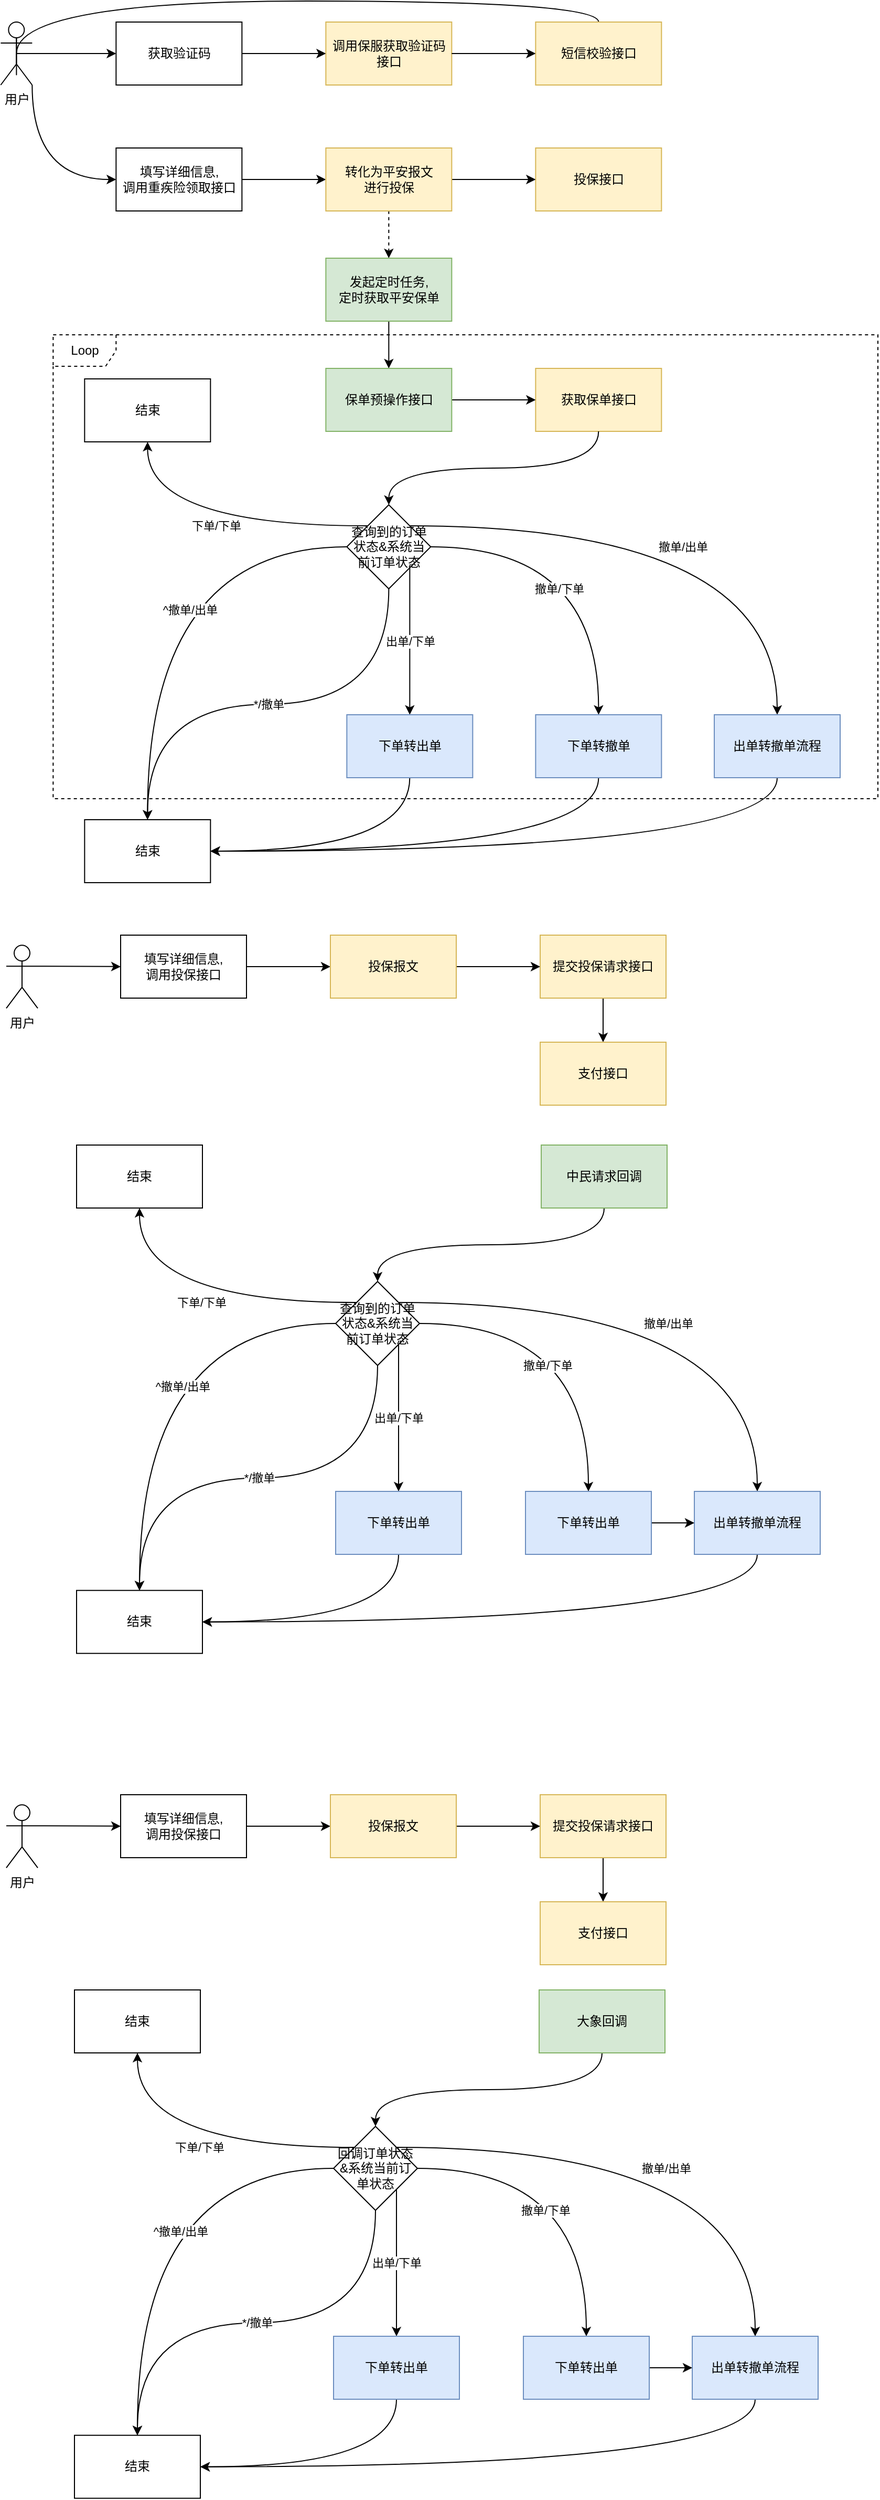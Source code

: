 <mxfile version="12.4.3" type="github" pages="1">
  <diagram id="L1tXBJzJi5MXC7lRj_LI" name="第 1 页">
    <mxGraphModel dx="2013" dy="872" grid="0" gridSize="10" guides="1" tooltips="1" connect="1" arrows="1" fold="1" page="1" pageScale="1" pageWidth="1400" pageHeight="850" math="0" shadow="0">
      <root>
        <mxCell id="0"/>
        <mxCell id="1" parent="0"/>
        <mxCell id="EqqhAGQdl-XHteXpxpte-32" value="Loop" style="shape=umlFrame;whiteSpace=wrap;html=1;dashed=1;" vertex="1" parent="1">
          <mxGeometry x="49.67" y="318" width="786.33" height="442" as="geometry"/>
        </mxCell>
        <mxCell id="EqqhAGQdl-XHteXpxpte-2" style="edgeStyle=orthogonalEdgeStyle;orthogonalLoop=1;jettySize=auto;html=1;exitX=0.5;exitY=0;exitDx=0;exitDy=0;entryX=0.5;entryY=0;entryDx=0;entryDy=0;entryPerimeter=0;curved=1;" edge="1" parent="1" source="E789US4qsVM-YW00mA0m-1" target="EqqhAGQdl-XHteXpxpte-1">
          <mxGeometry relative="1" as="geometry"/>
        </mxCell>
        <mxCell id="E789US4qsVM-YW00mA0m-1" value="短信校验接口" style="rounded=0;whiteSpace=wrap;html=1;fillColor=#fff2cc;strokeColor=#d6b656;" parent="1" vertex="1">
          <mxGeometry x="509.67" y="20" width="120" height="60" as="geometry"/>
        </mxCell>
        <mxCell id="EqqhAGQdl-XHteXpxpte-13" style="edgeStyle=orthogonalEdgeStyle;curved=1;orthogonalLoop=1;jettySize=auto;html=1;exitX=1;exitY=0.5;exitDx=0;exitDy=0;entryX=0;entryY=0.5;entryDx=0;entryDy=0;" edge="1" parent="1" source="E789US4qsVM-YW00mA0m-2" target="EqqhAGQdl-XHteXpxpte-12">
          <mxGeometry relative="1" as="geometry"/>
        </mxCell>
        <mxCell id="E789US4qsVM-YW00mA0m-2" value="填写详细信息,&lt;br&gt;调用重疾险领取接口" style="rounded=0;whiteSpace=wrap;html=1;" parent="1" vertex="1">
          <mxGeometry x="109.67" y="140" width="120" height="60" as="geometry"/>
        </mxCell>
        <mxCell id="E789US4qsVM-YW00mA0m-3" value="投保接口" style="rounded=0;whiteSpace=wrap;html=1;fillColor=#fff2cc;strokeColor=#d6b656;" parent="1" vertex="1">
          <mxGeometry x="509.67" y="140" width="120" height="60" as="geometry"/>
        </mxCell>
        <mxCell id="E789US4qsVM-YW00mA0m-12" style="edgeStyle=orthogonalEdgeStyle;orthogonalLoop=1;jettySize=auto;html=1;exitX=1;exitY=1;exitDx=0;exitDy=0;entryX=0;entryY=0.5;entryDx=0;entryDy=0;curved=1;exitPerimeter=0;" parent="1" source="EqqhAGQdl-XHteXpxpte-1" target="E789US4qsVM-YW00mA0m-2" edge="1">
          <mxGeometry relative="1" as="geometry"/>
        </mxCell>
        <mxCell id="E789US4qsVM-YW00mA0m-4" value="调用保服获取验证码接口" style="rounded=0;whiteSpace=wrap;html=1;fillColor=#fff2cc;strokeColor=#d6b656;" parent="1" vertex="1">
          <mxGeometry x="309.67" y="20" width="120" height="60" as="geometry"/>
        </mxCell>
        <mxCell id="E789US4qsVM-YW00mA0m-8" style="edgeStyle=orthogonalEdgeStyle;orthogonalLoop=1;jettySize=auto;html=1;exitX=1;exitY=0.5;exitDx=0;exitDy=0;entryX=0;entryY=0.5;entryDx=0;entryDy=0;curved=1;" parent="1" source="E789US4qsVM-YW00mA0m-4" target="E789US4qsVM-YW00mA0m-1" edge="1">
          <mxGeometry relative="1" as="geometry"/>
        </mxCell>
        <mxCell id="EqqhAGQdl-XHteXpxpte-7" style="edgeStyle=orthogonalEdgeStyle;curved=1;orthogonalLoop=1;jettySize=auto;html=1;exitX=0.5;exitY=0.5;exitDx=0;exitDy=0;exitPerimeter=0;entryX=0;entryY=0.5;entryDx=0;entryDy=0;" edge="1" parent="1" source="EqqhAGQdl-XHteXpxpte-1" target="EqqhAGQdl-XHteXpxpte-8">
          <mxGeometry relative="1" as="geometry">
            <mxPoint x="-40.33" y="30" as="targetPoint"/>
          </mxGeometry>
        </mxCell>
        <mxCell id="EqqhAGQdl-XHteXpxpte-1" value="用户" style="shape=umlActor;verticalLabelPosition=bottom;labelBackgroundColor=#ffffff;verticalAlign=top;html=1;outlineConnect=0;" vertex="1" parent="1">
          <mxGeometry x="-0.33" y="20" width="30" height="60" as="geometry"/>
        </mxCell>
        <mxCell id="EqqhAGQdl-XHteXpxpte-9" style="edgeStyle=orthogonalEdgeStyle;curved=1;orthogonalLoop=1;jettySize=auto;html=1;exitX=1;exitY=0.5;exitDx=0;exitDy=0;entryX=0;entryY=0.5;entryDx=0;entryDy=0;" edge="1" parent="1" source="EqqhAGQdl-XHteXpxpte-8" target="E789US4qsVM-YW00mA0m-4">
          <mxGeometry relative="1" as="geometry">
            <mxPoint x="229.67" y="30" as="targetPoint"/>
          </mxGeometry>
        </mxCell>
        <mxCell id="EqqhAGQdl-XHteXpxpte-8" value="获取验证码" style="rounded=0;whiteSpace=wrap;html=1;" vertex="1" parent="1">
          <mxGeometry x="109.67" y="20" width="120" height="60" as="geometry"/>
        </mxCell>
        <mxCell id="EqqhAGQdl-XHteXpxpte-15" style="edgeStyle=orthogonalEdgeStyle;curved=1;orthogonalLoop=1;jettySize=auto;html=1;exitX=1;exitY=0.5;exitDx=0;exitDy=0;entryX=0;entryY=0.5;entryDx=0;entryDy=0;" edge="1" parent="1" source="EqqhAGQdl-XHteXpxpte-12" target="E789US4qsVM-YW00mA0m-3">
          <mxGeometry relative="1" as="geometry"/>
        </mxCell>
        <mxCell id="EqqhAGQdl-XHteXpxpte-17" style="edgeStyle=orthogonalEdgeStyle;curved=1;orthogonalLoop=1;jettySize=auto;html=1;exitX=0.5;exitY=1;exitDx=0;exitDy=0;entryX=0.5;entryY=0;entryDx=0;entryDy=0;dashed=1;" edge="1" parent="1" source="EqqhAGQdl-XHteXpxpte-12" target="EqqhAGQdl-XHteXpxpte-16">
          <mxGeometry relative="1" as="geometry"/>
        </mxCell>
        <mxCell id="EqqhAGQdl-XHteXpxpte-12" value="转化为平安报文&lt;br&gt;进行投保" style="rounded=0;whiteSpace=wrap;html=1;fillColor=#fff2cc;strokeColor=#d6b656;" vertex="1" parent="1">
          <mxGeometry x="309.67" y="140" width="120" height="60" as="geometry"/>
        </mxCell>
        <mxCell id="EqqhAGQdl-XHteXpxpte-19" style="edgeStyle=orthogonalEdgeStyle;curved=1;orthogonalLoop=1;jettySize=auto;html=1;exitX=0.5;exitY=1;exitDx=0;exitDy=0;entryX=0.5;entryY=0;entryDx=0;entryDy=0;" edge="1" parent="1" source="EqqhAGQdl-XHteXpxpte-16" target="EqqhAGQdl-XHteXpxpte-20">
          <mxGeometry relative="1" as="geometry"/>
        </mxCell>
        <mxCell id="EqqhAGQdl-XHteXpxpte-16" value="发起定时任务,&lt;br&gt;定时获取平安保单" style="rounded=0;whiteSpace=wrap;html=1;fillColor=#d5e8d4;strokeColor=#82b366;" vertex="1" parent="1">
          <mxGeometry x="309.67" y="245" width="120" height="60" as="geometry"/>
        </mxCell>
        <mxCell id="EqqhAGQdl-XHteXpxpte-18" value="获取保单接口" style="rounded=0;whiteSpace=wrap;html=1;fillColor=#fff2cc;strokeColor=#d6b656;" vertex="1" parent="1">
          <mxGeometry x="509.67" y="350" width="120" height="60" as="geometry"/>
        </mxCell>
        <mxCell id="EqqhAGQdl-XHteXpxpte-23" style="edgeStyle=orthogonalEdgeStyle;curved=1;orthogonalLoop=1;jettySize=auto;html=1;exitX=1;exitY=0.5;exitDx=0;exitDy=0;entryX=0;entryY=0.5;entryDx=0;entryDy=0;" edge="1" parent="1" source="EqqhAGQdl-XHteXpxpte-20" target="EqqhAGQdl-XHteXpxpte-18">
          <mxGeometry relative="1" as="geometry"/>
        </mxCell>
        <mxCell id="EqqhAGQdl-XHteXpxpte-25" style="edgeStyle=orthogonalEdgeStyle;curved=1;orthogonalLoop=1;jettySize=auto;html=1;exitX=0.5;exitY=1;exitDx=0;exitDy=0;" edge="1" parent="1" source="EqqhAGQdl-XHteXpxpte-18" target="EqqhAGQdl-XHteXpxpte-24">
          <mxGeometry relative="1" as="geometry"/>
        </mxCell>
        <mxCell id="EqqhAGQdl-XHteXpxpte-20" value="保单预操作接口" style="rounded=0;whiteSpace=wrap;html=1;fillColor=#d5e8d4;strokeColor=#82b366;" vertex="1" parent="1">
          <mxGeometry x="309.67" y="350" width="120" height="60" as="geometry"/>
        </mxCell>
        <mxCell id="EqqhAGQdl-XHteXpxpte-29" value="下单/下单" style="edgeStyle=orthogonalEdgeStyle;curved=1;orthogonalLoop=1;jettySize=auto;html=1;exitX=0;exitY=0;exitDx=0;exitDy=0;" edge="1" parent="1" source="EqqhAGQdl-XHteXpxpte-24" target="EqqhAGQdl-XHteXpxpte-26">
          <mxGeometry relative="1" as="geometry"/>
        </mxCell>
        <mxCell id="EqqhAGQdl-XHteXpxpte-51" value="*/撤单" style="edgeStyle=orthogonalEdgeStyle;curved=1;orthogonalLoop=1;jettySize=auto;html=1;exitX=0.5;exitY=1;exitDx=0;exitDy=0;entryX=0.5;entryY=0;entryDx=0;entryDy=0;" edge="1" parent="1" source="EqqhAGQdl-XHteXpxpte-24" target="EqqhAGQdl-XHteXpxpte-35">
          <mxGeometry relative="1" as="geometry"/>
        </mxCell>
        <mxCell id="EqqhAGQdl-XHteXpxpte-53" value="撤单/下单" style="edgeStyle=orthogonalEdgeStyle;curved=1;orthogonalLoop=1;jettySize=auto;html=1;exitX=1;exitY=0.5;exitDx=0;exitDy=0;" edge="1" parent="1" source="EqqhAGQdl-XHteXpxpte-24" target="EqqhAGQdl-XHteXpxpte-55">
          <mxGeometry x="-0.239" y="-40" relative="1" as="geometry">
            <mxPoint as="offset"/>
          </mxGeometry>
        </mxCell>
        <mxCell id="EqqhAGQdl-XHteXpxpte-57" value="撤单/出单" style="edgeStyle=orthogonalEdgeStyle;curved=1;orthogonalLoop=1;jettySize=auto;html=1;exitX=1;exitY=0;exitDx=0;exitDy=0;entryX=0.5;entryY=0;entryDx=0;entryDy=0;" edge="1" parent="1" source="EqqhAGQdl-XHteXpxpte-24" target="EqqhAGQdl-XHteXpxpte-39">
          <mxGeometry x="-0.018" y="-20" relative="1" as="geometry">
            <mxPoint as="offset"/>
          </mxGeometry>
        </mxCell>
        <mxCell id="EqqhAGQdl-XHteXpxpte-24" value="查询到的订单状态&amp;amp;系统当前订单状态" style="rhombus;whiteSpace=wrap;html=1;" vertex="1" parent="1">
          <mxGeometry x="329.67" y="480" width="80" height="80" as="geometry"/>
        </mxCell>
        <mxCell id="EqqhAGQdl-XHteXpxpte-26" value="结束" style="rounded=0;whiteSpace=wrap;html=1;" vertex="1" parent="1">
          <mxGeometry x="79.67" y="360" width="120" height="60" as="geometry"/>
        </mxCell>
        <mxCell id="EqqhAGQdl-XHteXpxpte-34" value="^撤单/出单" style="edgeStyle=orthogonalEdgeStyle;curved=1;orthogonalLoop=1;jettySize=auto;html=1;exitX=0;exitY=0.5;exitDx=0;exitDy=0;entryX=0.5;entryY=0;entryDx=0;entryDy=0;" edge="1" parent="1" source="EqqhAGQdl-XHteXpxpte-24" target="EqqhAGQdl-XHteXpxpte-35">
          <mxGeometry x="-0.335" y="60" relative="1" as="geometry">
            <mxPoint x="369.67" y="550" as="sourcePoint"/>
            <mxPoint x="369.67" y="720" as="targetPoint"/>
            <mxPoint as="offset"/>
          </mxGeometry>
        </mxCell>
        <mxCell id="EqqhAGQdl-XHteXpxpte-35" value="结束" style="rounded=0;whiteSpace=wrap;html=1;" vertex="1" parent="1">
          <mxGeometry x="79.67" y="780" width="120" height="60" as="geometry"/>
        </mxCell>
        <mxCell id="EqqhAGQdl-XHteXpxpte-38" value="出单/下单" style="edgeStyle=orthogonalEdgeStyle;curved=1;orthogonalLoop=1;jettySize=auto;html=1;exitX=1;exitY=1;exitDx=0;exitDy=0;entryX=0.5;entryY=0;entryDx=0;entryDy=0;" edge="1" parent="1" source="EqqhAGQdl-XHteXpxpte-24" target="EqqhAGQdl-XHteXpxpte-44">
          <mxGeometry relative="1" as="geometry">
            <mxPoint x="409.67" y="510" as="sourcePoint"/>
            <mxPoint x="589.67" y="530" as="targetPoint"/>
          </mxGeometry>
        </mxCell>
        <mxCell id="EqqhAGQdl-XHteXpxpte-47" style="edgeStyle=orthogonalEdgeStyle;curved=1;orthogonalLoop=1;jettySize=auto;html=1;exitX=0.5;exitY=1;exitDx=0;exitDy=0;entryX=1;entryY=0.5;entryDx=0;entryDy=0;" edge="1" parent="1" source="EqqhAGQdl-XHteXpxpte-39" target="EqqhAGQdl-XHteXpxpte-35">
          <mxGeometry relative="1" as="geometry"/>
        </mxCell>
        <mxCell id="EqqhAGQdl-XHteXpxpte-39" value="出单转撤单流程" style="rounded=0;whiteSpace=wrap;html=1;fillColor=#dae8fc;strokeColor=#6c8ebf;" vertex="1" parent="1">
          <mxGeometry x="680" y="680" width="120" height="60" as="geometry"/>
        </mxCell>
        <mxCell id="EqqhAGQdl-XHteXpxpte-54" style="edgeStyle=orthogonalEdgeStyle;curved=1;orthogonalLoop=1;jettySize=auto;html=1;exitX=0.5;exitY=1;exitDx=0;exitDy=0;entryX=1;entryY=0.5;entryDx=0;entryDy=0;" edge="1" parent="1" source="EqqhAGQdl-XHteXpxpte-44" target="EqqhAGQdl-XHteXpxpte-35">
          <mxGeometry relative="1" as="geometry"/>
        </mxCell>
        <mxCell id="EqqhAGQdl-XHteXpxpte-44" value="下单转出单" style="rounded=0;whiteSpace=wrap;html=1;fillColor=#dae8fc;strokeColor=#6c8ebf;" vertex="1" parent="1">
          <mxGeometry x="329.67" y="680" width="120" height="60" as="geometry"/>
        </mxCell>
        <mxCell id="EqqhAGQdl-XHteXpxpte-58" style="edgeStyle=orthogonalEdgeStyle;curved=1;orthogonalLoop=1;jettySize=auto;html=1;exitX=0.5;exitY=1;exitDx=0;exitDy=0;entryX=1;entryY=0.5;entryDx=0;entryDy=0;" edge="1" parent="1" source="EqqhAGQdl-XHteXpxpte-55" target="EqqhAGQdl-XHteXpxpte-35">
          <mxGeometry relative="1" as="geometry"/>
        </mxCell>
        <mxCell id="EqqhAGQdl-XHteXpxpte-55" value="下单转撤单" style="rounded=0;whiteSpace=wrap;html=1;fillColor=#dae8fc;strokeColor=#6c8ebf;" vertex="1" parent="1">
          <mxGeometry x="509.67" y="680" width="120" height="60" as="geometry"/>
        </mxCell>
        <mxCell id="EqqhAGQdl-XHteXpxpte-62" style="edgeStyle=orthogonalEdgeStyle;curved=1;orthogonalLoop=1;jettySize=auto;html=1;exitX=1;exitY=0.5;exitDx=0;exitDy=0;entryX=0;entryY=0.5;entryDx=0;entryDy=0;" edge="1" parent="1" source="EqqhAGQdl-XHteXpxpte-63" target="EqqhAGQdl-XHteXpxpte-74">
          <mxGeometry relative="1" as="geometry"/>
        </mxCell>
        <mxCell id="EqqhAGQdl-XHteXpxpte-63" value="填写详细信息,&lt;br&gt;调用投保接口" style="rounded=0;whiteSpace=wrap;html=1;" vertex="1" parent="1">
          <mxGeometry x="114" y="890" width="120" height="60" as="geometry"/>
        </mxCell>
        <mxCell id="EqqhAGQdl-XHteXpxpte-99" value="" style="edgeStyle=orthogonalEdgeStyle;curved=1;orthogonalLoop=1;jettySize=auto;html=1;" edge="1" parent="1" source="EqqhAGQdl-XHteXpxpte-64" target="EqqhAGQdl-XHteXpxpte-98">
          <mxGeometry relative="1" as="geometry"/>
        </mxCell>
        <mxCell id="EqqhAGQdl-XHteXpxpte-64" value="提交投保请求接口" style="rounded=0;whiteSpace=wrap;html=1;fillColor=#fff2cc;strokeColor=#d6b656;" vertex="1" parent="1">
          <mxGeometry x="514.0" y="890" width="120" height="60" as="geometry"/>
        </mxCell>
        <mxCell id="EqqhAGQdl-XHteXpxpte-98" value="支付接口" style="rounded=0;whiteSpace=wrap;html=1;fillColor=#fff2cc;strokeColor=#d6b656;" vertex="1" parent="1">
          <mxGeometry x="514.0" y="992" width="120" height="60" as="geometry"/>
        </mxCell>
        <mxCell id="EqqhAGQdl-XHteXpxpte-65" style="edgeStyle=orthogonalEdgeStyle;orthogonalLoop=1;jettySize=auto;html=1;exitX=1;exitY=0.333;exitDx=0;exitDy=0;entryX=0;entryY=0.5;entryDx=0;entryDy=0;curved=1;exitPerimeter=0;" edge="1" parent="1" source="EqqhAGQdl-XHteXpxpte-69" target="EqqhAGQdl-XHteXpxpte-63">
          <mxGeometry relative="1" as="geometry"/>
        </mxCell>
        <mxCell id="EqqhAGQdl-XHteXpxpte-69" value="用户" style="shape=umlActor;verticalLabelPosition=bottom;labelBackgroundColor=#ffffff;verticalAlign=top;html=1;outlineConnect=0;" vertex="1" parent="1">
          <mxGeometry x="5.0" y="899.65" width="30" height="60" as="geometry"/>
        </mxCell>
        <mxCell id="EqqhAGQdl-XHteXpxpte-72" style="edgeStyle=orthogonalEdgeStyle;curved=1;orthogonalLoop=1;jettySize=auto;html=1;exitX=1;exitY=0.5;exitDx=0;exitDy=0;entryX=0;entryY=0.5;entryDx=0;entryDy=0;" edge="1" parent="1" source="EqqhAGQdl-XHteXpxpte-74" target="EqqhAGQdl-XHteXpxpte-64">
          <mxGeometry relative="1" as="geometry"/>
        </mxCell>
        <mxCell id="EqqhAGQdl-XHteXpxpte-74" value="投保报文" style="rounded=0;whiteSpace=wrap;html=1;fillColor=#fff2cc;strokeColor=#d6b656;" vertex="1" parent="1">
          <mxGeometry x="314" y="890" width="120" height="60" as="geometry"/>
        </mxCell>
        <mxCell id="EqqhAGQdl-XHteXpxpte-75" style="edgeStyle=orthogonalEdgeStyle;curved=1;orthogonalLoop=1;jettySize=auto;html=1;exitX=0.5;exitY=1;exitDx=0;exitDy=0;entryX=0.5;entryY=0;entryDx=0;entryDy=0;" edge="1" parent="1" source="EqqhAGQdl-XHteXpxpte-76" target="EqqhAGQdl-XHteXpxpte-85">
          <mxGeometry relative="1" as="geometry">
            <mxPoint x="358.882" y="1089.644" as="targetPoint"/>
          </mxGeometry>
        </mxCell>
        <mxCell id="EqqhAGQdl-XHteXpxpte-76" value="中民请求回调" style="rounded=0;whiteSpace=wrap;html=1;fillColor=#d5e8d4;strokeColor=#82b366;" vertex="1" parent="1">
          <mxGeometry x="515" y="1090" width="120" height="60" as="geometry"/>
        </mxCell>
        <mxCell id="EqqhAGQdl-XHteXpxpte-81" value="下单/下单" style="edgeStyle=orthogonalEdgeStyle;curved=1;orthogonalLoop=1;jettySize=auto;html=1;exitX=0;exitY=0;exitDx=0;exitDy=0;" edge="1" parent="1" source="EqqhAGQdl-XHteXpxpte-85" target="EqqhAGQdl-XHteXpxpte-86">
          <mxGeometry relative="1" as="geometry"/>
        </mxCell>
        <mxCell id="EqqhAGQdl-XHteXpxpte-82" value="*/撤单" style="edgeStyle=orthogonalEdgeStyle;curved=1;orthogonalLoop=1;jettySize=auto;html=1;exitX=0.5;exitY=1;exitDx=0;exitDy=0;entryX=0.5;entryY=0;entryDx=0;entryDy=0;" edge="1" parent="1" source="EqqhAGQdl-XHteXpxpte-85" target="EqqhAGQdl-XHteXpxpte-88">
          <mxGeometry relative="1" as="geometry">
            <mxPoint x="102.765" y="1498.938" as="targetPoint"/>
          </mxGeometry>
        </mxCell>
        <mxCell id="EqqhAGQdl-XHteXpxpte-83" value="撤单/下单" style="edgeStyle=orthogonalEdgeStyle;curved=1;orthogonalLoop=1;jettySize=auto;html=1;exitX=1;exitY=0.5;exitDx=0;exitDy=0;" edge="1" parent="1" source="EqqhAGQdl-XHteXpxpte-85" target="EqqhAGQdl-XHteXpxpte-95">
          <mxGeometry x="-0.239" y="-40" relative="1" as="geometry">
            <mxPoint as="offset"/>
          </mxGeometry>
        </mxCell>
        <mxCell id="EqqhAGQdl-XHteXpxpte-84" value="撤单/出单" style="edgeStyle=orthogonalEdgeStyle;curved=1;orthogonalLoop=1;jettySize=auto;html=1;exitX=1;exitY=0;exitDx=0;exitDy=0;entryX=0.5;entryY=0;entryDx=0;entryDy=0;" edge="1" parent="1" source="EqqhAGQdl-XHteXpxpte-85" target="EqqhAGQdl-XHteXpxpte-91">
          <mxGeometry x="-0.018" y="-20" relative="1" as="geometry">
            <mxPoint as="offset"/>
          </mxGeometry>
        </mxCell>
        <mxCell id="EqqhAGQdl-XHteXpxpte-85" value="查询到的订单状态&amp;amp;系统当前订单状态" style="rhombus;whiteSpace=wrap;html=1;" vertex="1" parent="1">
          <mxGeometry x="319" y="1220" width="80" height="80" as="geometry"/>
        </mxCell>
        <mxCell id="EqqhAGQdl-XHteXpxpte-86" value="结束" style="rounded=0;whiteSpace=wrap;html=1;" vertex="1" parent="1">
          <mxGeometry x="72" y="1090" width="120" height="60" as="geometry"/>
        </mxCell>
        <mxCell id="EqqhAGQdl-XHteXpxpte-87" value="^撤单/出单" style="edgeStyle=orthogonalEdgeStyle;curved=1;orthogonalLoop=1;jettySize=auto;html=1;exitX=0;exitY=0.5;exitDx=0;exitDy=0;entryX=0.5;entryY=0;entryDx=0;entryDy=0;" edge="1" parent="1" source="EqqhAGQdl-XHteXpxpte-85" target="EqqhAGQdl-XHteXpxpte-88">
          <mxGeometry x="-0.335" y="60" relative="1" as="geometry">
            <mxPoint x="359" y="1290" as="sourcePoint"/>
            <mxPoint x="102.765" y="1498.938" as="targetPoint"/>
            <mxPoint as="offset"/>
          </mxGeometry>
        </mxCell>
        <mxCell id="EqqhAGQdl-XHteXpxpte-88" value="结束" style="rounded=0;whiteSpace=wrap;html=1;" vertex="1" parent="1">
          <mxGeometry x="72" y="1514.35" width="120" height="60" as="geometry"/>
        </mxCell>
        <mxCell id="EqqhAGQdl-XHteXpxpte-89" value="出单/下单" style="edgeStyle=orthogonalEdgeStyle;curved=1;orthogonalLoop=1;jettySize=auto;html=1;exitX=1;exitY=1;exitDx=0;exitDy=0;entryX=0.5;entryY=0;entryDx=0;entryDy=0;" edge="1" parent="1" source="EqqhAGQdl-XHteXpxpte-85" target="EqqhAGQdl-XHteXpxpte-93">
          <mxGeometry relative="1" as="geometry">
            <mxPoint x="399" y="1250" as="sourcePoint"/>
            <mxPoint x="579" y="1270" as="targetPoint"/>
          </mxGeometry>
        </mxCell>
        <mxCell id="EqqhAGQdl-XHteXpxpte-90" style="edgeStyle=orthogonalEdgeStyle;curved=1;orthogonalLoop=1;jettySize=auto;html=1;exitX=0.5;exitY=1;exitDx=0;exitDy=0;entryX=1;entryY=0.5;entryDx=0;entryDy=0;" edge="1" parent="1" source="EqqhAGQdl-XHteXpxpte-91" target="EqqhAGQdl-XHteXpxpte-88">
          <mxGeometry relative="1" as="geometry">
            <mxPoint x="162.765" y="1528.35" as="targetPoint"/>
          </mxGeometry>
        </mxCell>
        <mxCell id="EqqhAGQdl-XHteXpxpte-91" value="出单转撤单流程" style="rounded=0;whiteSpace=wrap;html=1;fillColor=#dae8fc;strokeColor=#6c8ebf;" vertex="1" parent="1">
          <mxGeometry x="661" y="1420" width="120" height="60" as="geometry"/>
        </mxCell>
        <mxCell id="EqqhAGQdl-XHteXpxpte-92" style="edgeStyle=orthogonalEdgeStyle;curved=1;orthogonalLoop=1;jettySize=auto;html=1;exitX=0.5;exitY=1;exitDx=0;exitDy=0;entryX=1;entryY=0.5;entryDx=0;entryDy=0;" edge="1" parent="1" source="EqqhAGQdl-XHteXpxpte-93" target="EqqhAGQdl-XHteXpxpte-88">
          <mxGeometry relative="1" as="geometry">
            <mxPoint x="162.765" y="1528.35" as="targetPoint"/>
          </mxGeometry>
        </mxCell>
        <mxCell id="EqqhAGQdl-XHteXpxpte-93" value="下单转出单" style="rounded=0;whiteSpace=wrap;html=1;fillColor=#dae8fc;strokeColor=#6c8ebf;" vertex="1" parent="1">
          <mxGeometry x="319" y="1420" width="120" height="60" as="geometry"/>
        </mxCell>
        <mxCell id="EqqhAGQdl-XHteXpxpte-96" style="edgeStyle=orthogonalEdgeStyle;curved=1;orthogonalLoop=1;jettySize=auto;html=1;exitX=1;exitY=0.5;exitDx=0;exitDy=0;entryX=0;entryY=0.5;entryDx=0;entryDy=0;" edge="1" parent="1" source="EqqhAGQdl-XHteXpxpte-95" target="EqqhAGQdl-XHteXpxpte-91">
          <mxGeometry relative="1" as="geometry"/>
        </mxCell>
        <mxCell id="EqqhAGQdl-XHteXpxpte-95" value="下单转出单" style="rounded=0;whiteSpace=wrap;html=1;fillColor=#dae8fc;strokeColor=#6c8ebf;" vertex="1" parent="1">
          <mxGeometry x="500" y="1420" width="120" height="60" as="geometry"/>
        </mxCell>
        <mxCell id="EqqhAGQdl-XHteXpxpte-100" style="edgeStyle=orthogonalEdgeStyle;curved=1;orthogonalLoop=1;jettySize=auto;html=1;exitX=1;exitY=0.5;exitDx=0;exitDy=0;entryX=0;entryY=0.5;entryDx=0;entryDy=0;" edge="1" parent="1" source="EqqhAGQdl-XHteXpxpte-101" target="EqqhAGQdl-XHteXpxpte-108">
          <mxGeometry relative="1" as="geometry"/>
        </mxCell>
        <mxCell id="EqqhAGQdl-XHteXpxpte-101" value="填写详细信息,&lt;br&gt;调用投保接口" style="rounded=0;whiteSpace=wrap;html=1;" vertex="1" parent="1">
          <mxGeometry x="114" y="1709" width="120" height="60" as="geometry"/>
        </mxCell>
        <mxCell id="EqqhAGQdl-XHteXpxpte-102" value="" style="edgeStyle=orthogonalEdgeStyle;curved=1;orthogonalLoop=1;jettySize=auto;html=1;" edge="1" parent="1" source="EqqhAGQdl-XHteXpxpte-103" target="EqqhAGQdl-XHteXpxpte-104">
          <mxGeometry relative="1" as="geometry"/>
        </mxCell>
        <mxCell id="EqqhAGQdl-XHteXpxpte-103" value="提交投保请求接口" style="rounded=0;whiteSpace=wrap;html=1;fillColor=#fff2cc;strokeColor=#d6b656;" vertex="1" parent="1">
          <mxGeometry x="514.0" y="1709" width="120" height="60" as="geometry"/>
        </mxCell>
        <mxCell id="EqqhAGQdl-XHteXpxpte-104" value="支付接口" style="rounded=0;whiteSpace=wrap;html=1;fillColor=#fff2cc;strokeColor=#d6b656;" vertex="1" parent="1">
          <mxGeometry x="514.0" y="1811" width="120" height="60" as="geometry"/>
        </mxCell>
        <mxCell id="EqqhAGQdl-XHteXpxpte-105" style="edgeStyle=orthogonalEdgeStyle;orthogonalLoop=1;jettySize=auto;html=1;exitX=1;exitY=0.333;exitDx=0;exitDy=0;entryX=0;entryY=0.5;entryDx=0;entryDy=0;curved=1;exitPerimeter=0;" edge="1" parent="1" source="EqqhAGQdl-XHteXpxpte-106" target="EqqhAGQdl-XHteXpxpte-101">
          <mxGeometry relative="1" as="geometry"/>
        </mxCell>
        <mxCell id="EqqhAGQdl-XHteXpxpte-106" value="用户" style="shape=umlActor;verticalLabelPosition=bottom;labelBackgroundColor=#ffffff;verticalAlign=top;html=1;outlineConnect=0;" vertex="1" parent="1">
          <mxGeometry x="5.0" y="1718.65" width="30" height="60" as="geometry"/>
        </mxCell>
        <mxCell id="EqqhAGQdl-XHteXpxpte-107" style="edgeStyle=orthogonalEdgeStyle;curved=1;orthogonalLoop=1;jettySize=auto;html=1;exitX=1;exitY=0.5;exitDx=0;exitDy=0;entryX=0;entryY=0.5;entryDx=0;entryDy=0;" edge="1" parent="1" source="EqqhAGQdl-XHteXpxpte-108" target="EqqhAGQdl-XHteXpxpte-103">
          <mxGeometry relative="1" as="geometry"/>
        </mxCell>
        <mxCell id="EqqhAGQdl-XHteXpxpte-108" value="投保报文" style="rounded=0;whiteSpace=wrap;html=1;fillColor=#fff2cc;strokeColor=#d6b656;" vertex="1" parent="1">
          <mxGeometry x="314" y="1709" width="120" height="60" as="geometry"/>
        </mxCell>
        <mxCell id="EqqhAGQdl-XHteXpxpte-127" style="edgeStyle=orthogonalEdgeStyle;curved=1;orthogonalLoop=1;jettySize=auto;html=1;exitX=0.5;exitY=1;exitDx=0;exitDy=0;entryX=0.5;entryY=0;entryDx=0;entryDy=0;" edge="1" parent="1" source="EqqhAGQdl-XHteXpxpte-128" target="EqqhAGQdl-XHteXpxpte-133">
          <mxGeometry relative="1" as="geometry">
            <mxPoint x="356.882" y="1894.644" as="targetPoint"/>
          </mxGeometry>
        </mxCell>
        <mxCell id="EqqhAGQdl-XHteXpxpte-128" value="大象回调" style="rounded=0;whiteSpace=wrap;html=1;fillColor=#d5e8d4;strokeColor=#82b366;" vertex="1" parent="1">
          <mxGeometry x="513" y="1895" width="120" height="60" as="geometry"/>
        </mxCell>
        <mxCell id="EqqhAGQdl-XHteXpxpte-129" value="下单/下单" style="edgeStyle=orthogonalEdgeStyle;curved=1;orthogonalLoop=1;jettySize=auto;html=1;exitX=0;exitY=0;exitDx=0;exitDy=0;" edge="1" parent="1" source="EqqhAGQdl-XHteXpxpte-133" target="EqqhAGQdl-XHteXpxpte-134">
          <mxGeometry relative="1" as="geometry"/>
        </mxCell>
        <mxCell id="EqqhAGQdl-XHteXpxpte-130" value="*/撤单" style="edgeStyle=orthogonalEdgeStyle;curved=1;orthogonalLoop=1;jettySize=auto;html=1;exitX=0.5;exitY=1;exitDx=0;exitDy=0;entryX=0.5;entryY=0;entryDx=0;entryDy=0;" edge="1" parent="1" source="EqqhAGQdl-XHteXpxpte-133" target="EqqhAGQdl-XHteXpxpte-136">
          <mxGeometry relative="1" as="geometry">
            <mxPoint x="100.765" y="2303.938" as="targetPoint"/>
          </mxGeometry>
        </mxCell>
        <mxCell id="EqqhAGQdl-XHteXpxpte-131" value="撤单/下单" style="edgeStyle=orthogonalEdgeStyle;curved=1;orthogonalLoop=1;jettySize=auto;html=1;exitX=1;exitY=0.5;exitDx=0;exitDy=0;" edge="1" parent="1" source="EqqhAGQdl-XHteXpxpte-133" target="EqqhAGQdl-XHteXpxpte-143">
          <mxGeometry x="-0.239" y="-40" relative="1" as="geometry">
            <mxPoint as="offset"/>
          </mxGeometry>
        </mxCell>
        <mxCell id="EqqhAGQdl-XHteXpxpte-132" value="撤单/出单" style="edgeStyle=orthogonalEdgeStyle;curved=1;orthogonalLoop=1;jettySize=auto;html=1;exitX=1;exitY=0;exitDx=0;exitDy=0;entryX=0.5;entryY=0;entryDx=0;entryDy=0;" edge="1" parent="1" source="EqqhAGQdl-XHteXpxpte-133" target="EqqhAGQdl-XHteXpxpte-139">
          <mxGeometry x="-0.018" y="-20" relative="1" as="geometry">
            <mxPoint as="offset"/>
          </mxGeometry>
        </mxCell>
        <mxCell id="EqqhAGQdl-XHteXpxpte-133" value="回调订单状态&amp;amp;系统当前订单状态" style="rhombus;whiteSpace=wrap;html=1;" vertex="1" parent="1">
          <mxGeometry x="317" y="2025" width="80" height="80" as="geometry"/>
        </mxCell>
        <mxCell id="EqqhAGQdl-XHteXpxpte-134" value="结束" style="rounded=0;whiteSpace=wrap;html=1;" vertex="1" parent="1">
          <mxGeometry x="70" y="1895" width="120" height="60" as="geometry"/>
        </mxCell>
        <mxCell id="EqqhAGQdl-XHteXpxpte-135" value="^撤单/出单" style="edgeStyle=orthogonalEdgeStyle;curved=1;orthogonalLoop=1;jettySize=auto;html=1;exitX=0;exitY=0.5;exitDx=0;exitDy=0;entryX=0.5;entryY=0;entryDx=0;entryDy=0;" edge="1" parent="1" source="EqqhAGQdl-XHteXpxpte-133" target="EqqhAGQdl-XHteXpxpte-136">
          <mxGeometry x="-0.335" y="60" relative="1" as="geometry">
            <mxPoint x="357" y="2095" as="sourcePoint"/>
            <mxPoint x="100.765" y="2303.938" as="targetPoint"/>
            <mxPoint as="offset"/>
          </mxGeometry>
        </mxCell>
        <mxCell id="EqqhAGQdl-XHteXpxpte-136" value="结束" style="rounded=0;whiteSpace=wrap;html=1;" vertex="1" parent="1">
          <mxGeometry x="70" y="2319.35" width="120" height="60" as="geometry"/>
        </mxCell>
        <mxCell id="EqqhAGQdl-XHteXpxpte-137" value="出单/下单" style="edgeStyle=orthogonalEdgeStyle;curved=1;orthogonalLoop=1;jettySize=auto;html=1;exitX=1;exitY=1;exitDx=0;exitDy=0;entryX=0.5;entryY=0;entryDx=0;entryDy=0;" edge="1" parent="1" source="EqqhAGQdl-XHteXpxpte-133" target="EqqhAGQdl-XHteXpxpte-141">
          <mxGeometry relative="1" as="geometry">
            <mxPoint x="397" y="2055" as="sourcePoint"/>
            <mxPoint x="577" y="2075" as="targetPoint"/>
          </mxGeometry>
        </mxCell>
        <mxCell id="EqqhAGQdl-XHteXpxpte-138" style="edgeStyle=orthogonalEdgeStyle;curved=1;orthogonalLoop=1;jettySize=auto;html=1;exitX=0.5;exitY=1;exitDx=0;exitDy=0;entryX=1;entryY=0.5;entryDx=0;entryDy=0;" edge="1" parent="1" source="EqqhAGQdl-XHteXpxpte-139" target="EqqhAGQdl-XHteXpxpte-136">
          <mxGeometry relative="1" as="geometry">
            <mxPoint x="160.765" y="2333.35" as="targetPoint"/>
          </mxGeometry>
        </mxCell>
        <mxCell id="EqqhAGQdl-XHteXpxpte-139" value="出单转撤单流程" style="rounded=0;whiteSpace=wrap;html=1;fillColor=#dae8fc;strokeColor=#6c8ebf;" vertex="1" parent="1">
          <mxGeometry x="659" y="2225" width="120" height="60" as="geometry"/>
        </mxCell>
        <mxCell id="EqqhAGQdl-XHteXpxpte-140" style="edgeStyle=orthogonalEdgeStyle;curved=1;orthogonalLoop=1;jettySize=auto;html=1;exitX=0.5;exitY=1;exitDx=0;exitDy=0;entryX=1;entryY=0.5;entryDx=0;entryDy=0;" edge="1" parent="1" source="EqqhAGQdl-XHteXpxpte-141" target="EqqhAGQdl-XHteXpxpte-136">
          <mxGeometry relative="1" as="geometry">
            <mxPoint x="160.765" y="2333.35" as="targetPoint"/>
          </mxGeometry>
        </mxCell>
        <mxCell id="EqqhAGQdl-XHteXpxpte-141" value="下单转出单" style="rounded=0;whiteSpace=wrap;html=1;fillColor=#dae8fc;strokeColor=#6c8ebf;" vertex="1" parent="1">
          <mxGeometry x="317" y="2225" width="120" height="60" as="geometry"/>
        </mxCell>
        <mxCell id="EqqhAGQdl-XHteXpxpte-142" style="edgeStyle=orthogonalEdgeStyle;curved=1;orthogonalLoop=1;jettySize=auto;html=1;exitX=1;exitY=0.5;exitDx=0;exitDy=0;entryX=0;entryY=0.5;entryDx=0;entryDy=0;" edge="1" parent="1" source="EqqhAGQdl-XHteXpxpte-143" target="EqqhAGQdl-XHteXpxpte-139">
          <mxGeometry relative="1" as="geometry"/>
        </mxCell>
        <mxCell id="EqqhAGQdl-XHteXpxpte-143" value="下单转出单" style="rounded=0;whiteSpace=wrap;html=1;fillColor=#dae8fc;strokeColor=#6c8ebf;" vertex="1" parent="1">
          <mxGeometry x="498" y="2225" width="120" height="60" as="geometry"/>
        </mxCell>
      </root>
    </mxGraphModel>
  </diagram>
</mxfile>
